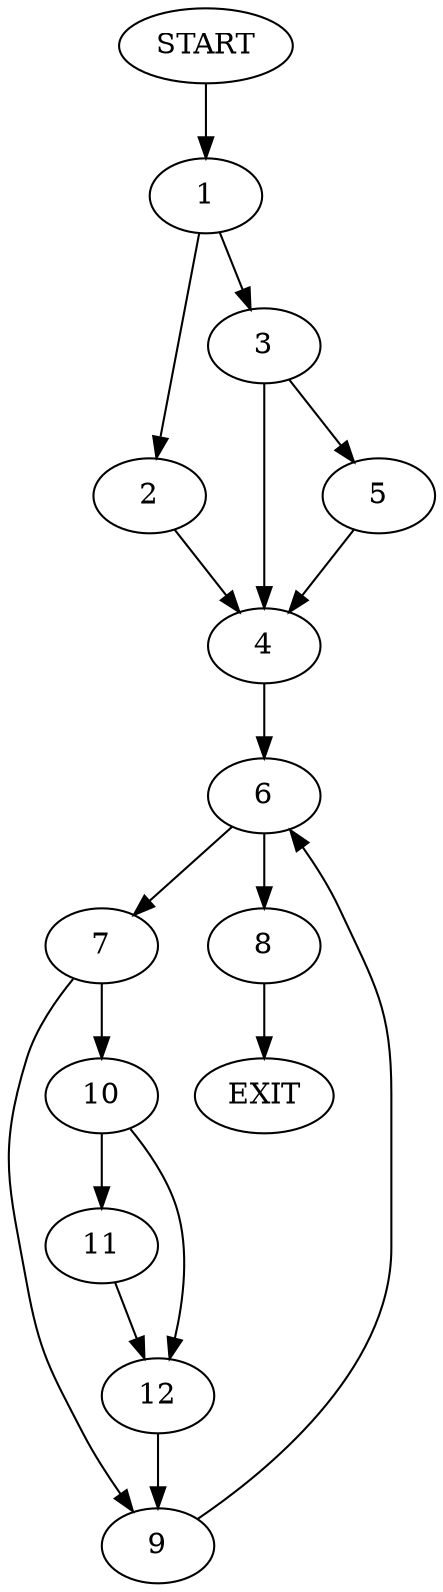 digraph {
0 [label="START"]
13 [label="EXIT"]
0 -> 1
1 -> 2
1 -> 3
2 -> 4
3 -> 4
3 -> 5
4 -> 6
5 -> 4
6 -> 7
6 -> 8
8 -> 13
7 -> 9
7 -> 10
9 -> 6
10 -> 11
10 -> 12
11 -> 12
12 -> 9
}
